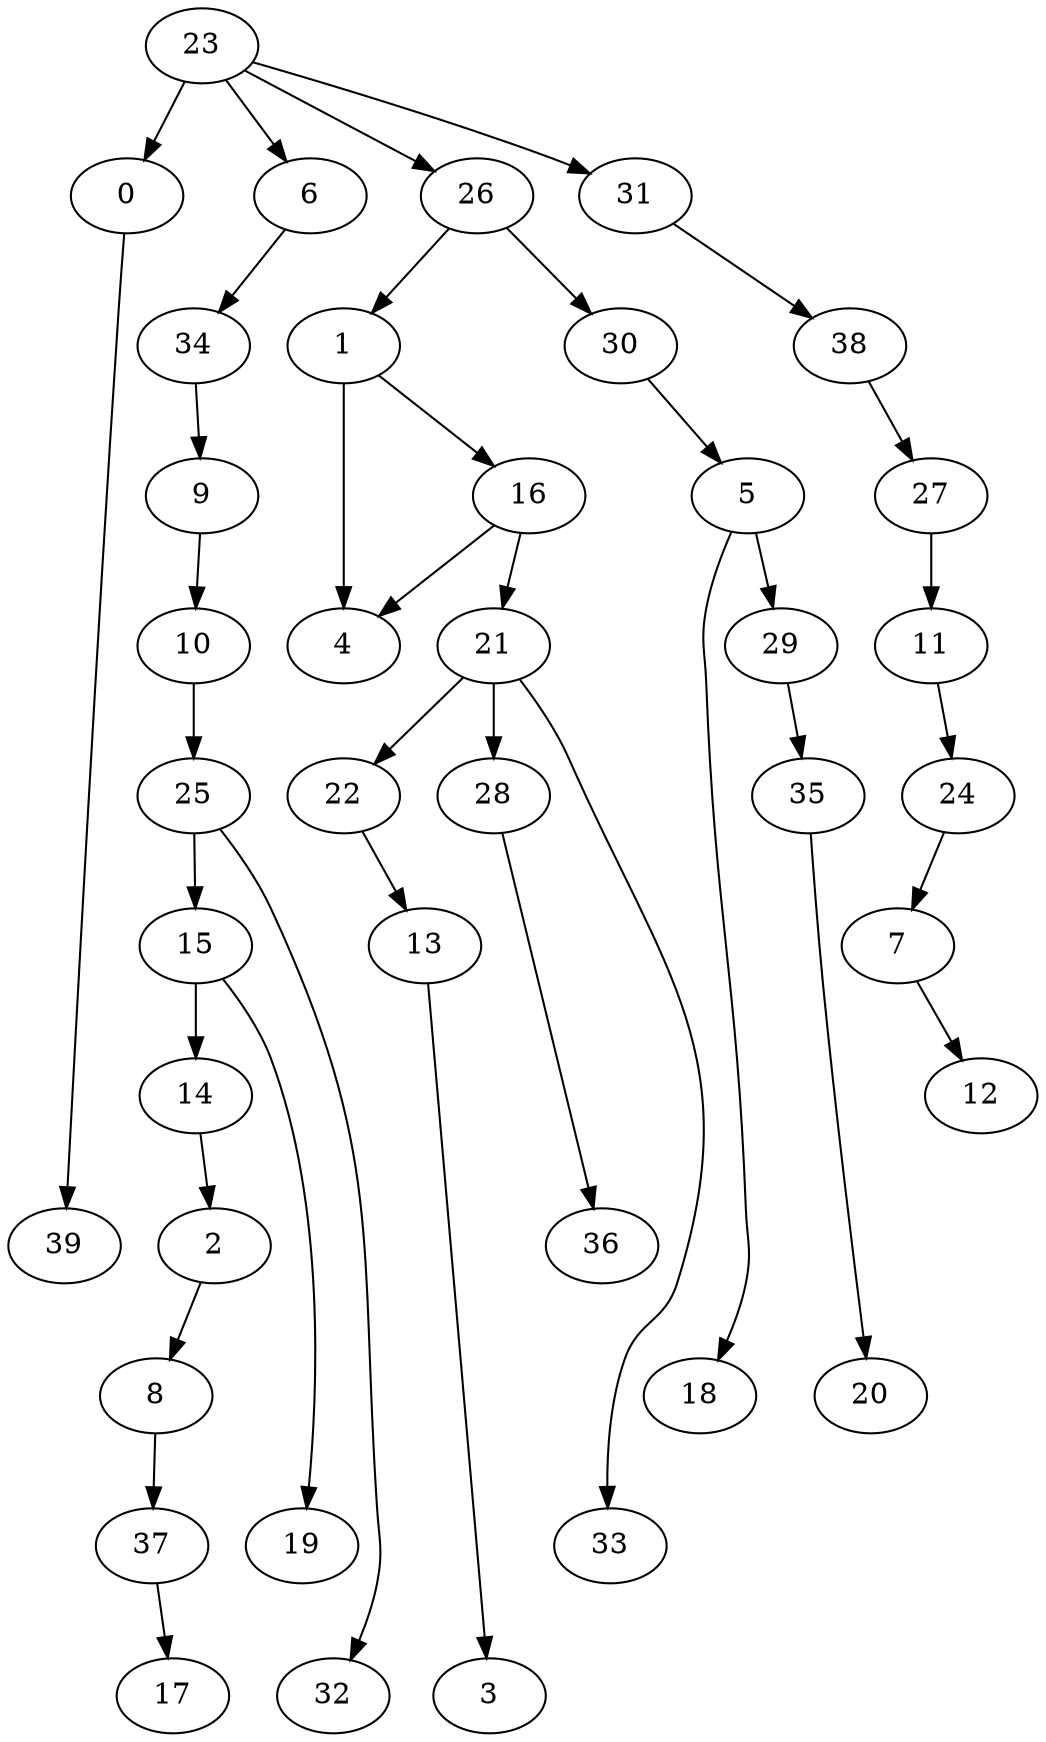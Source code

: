 digraph G {
    0;
    39;
    1;
    16;
    4;
    21;
    22;
    28;
    33;
    2;
    8;
    37;
    17;
    5;
    18;
    29;
    35;
    20;
    6;
    34;
    9;
    10;
    7;
    12;
    25;
    15;
    32;
    14;
    19;
    11;
    24;
    13;
    3;
    36;
    23;
    26;
    31;
    30;
    38;
    27;
    0 -> 39 [weight=0];
    1 -> 16 [weight=0];
    1 -> 4 [weight=1];
    16 -> 4 [weight=0];
    16 -> 21 [weight=0];
    21 -> 22 [weight=0];
    21 -> 28 [weight=0];
    21 -> 33 [weight=0];
    22 -> 13 [weight=0];
    28 -> 36 [weight=0];
    2 -> 8 [weight=0];
    8 -> 37 [weight=0];
    37 -> 17 [weight=0];
    5 -> 18 [weight=0];
    5 -> 29 [weight=0];
    29 -> 35 [weight=0];
    35 -> 20 [weight=0];
    6 -> 34 [weight=0];
    34 -> 9 [weight=0];
    9 -> 10 [weight=0];
    10 -> 25 [weight=0];
    7 -> 12 [weight=0];
    25 -> 15 [weight=0];
    25 -> 32 [weight=0];
    15 -> 14 [weight=0];
    15 -> 19 [weight=0];
    14 -> 2 [weight=0];
    11 -> 24 [weight=0];
    24 -> 7 [weight=0];
    13 -> 3 [weight=0];
    23 -> 0 [weight=0];
    23 -> 6 [weight=0];
    23 -> 26 [weight=0];
    23 -> 31 [weight=0];
    26 -> 1 [weight=0];
    26 -> 30 [weight=0];
    31 -> 38 [weight=0];
    30 -> 5 [weight=0];
    38 -> 27 [weight=0];
    27 -> 11 [weight=1];
}
